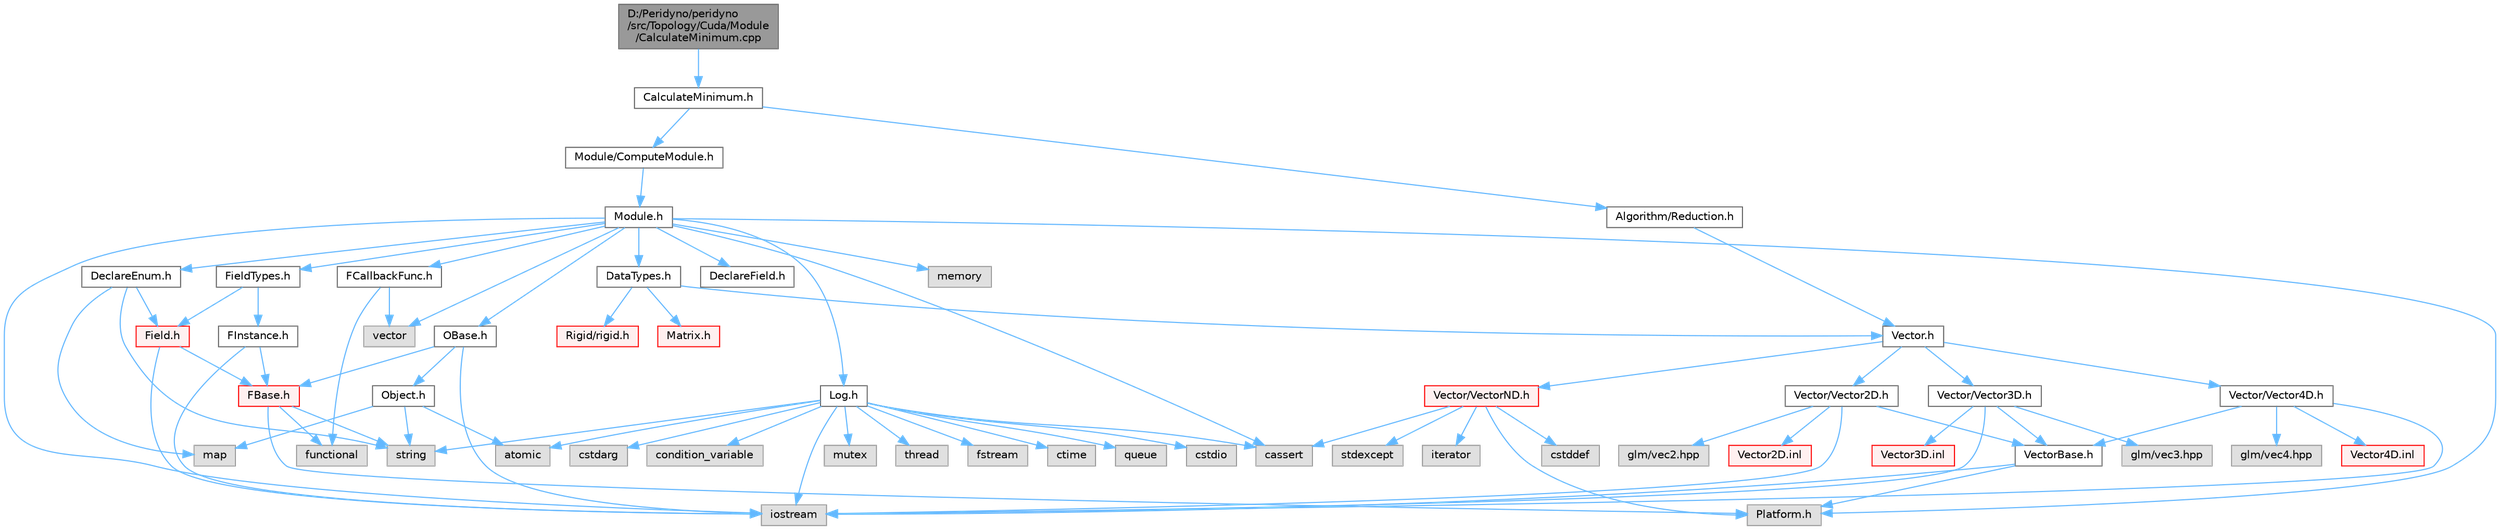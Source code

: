 digraph "D:/Peridyno/peridyno/src/Topology/Cuda/Module/CalculateMinimum.cpp"
{
 // LATEX_PDF_SIZE
  bgcolor="transparent";
  edge [fontname=Helvetica,fontsize=10,labelfontname=Helvetica,labelfontsize=10];
  node [fontname=Helvetica,fontsize=10,shape=box,height=0.2,width=0.4];
  Node1 [id="Node000001",label="D:/Peridyno/peridyno\l/src/Topology/Cuda/Module\l/CalculateMinimum.cpp",height=0.2,width=0.4,color="gray40", fillcolor="grey60", style="filled", fontcolor="black",tooltip=" "];
  Node1 -> Node2 [id="edge1_Node000001_Node000002",color="steelblue1",style="solid",tooltip=" "];
  Node2 [id="Node000002",label="CalculateMinimum.h",height=0.2,width=0.4,color="grey40", fillcolor="white", style="filled",URL="$_calculate_minimum_8h.html",tooltip=" "];
  Node2 -> Node3 [id="edge2_Node000002_Node000003",color="steelblue1",style="solid",tooltip=" "];
  Node3 [id="Node000003",label="Module/ComputeModule.h",height=0.2,width=0.4,color="grey40", fillcolor="white", style="filled",URL="$_compute_module_8h.html",tooltip=" "];
  Node3 -> Node4 [id="edge3_Node000003_Node000004",color="steelblue1",style="solid",tooltip=" "];
  Node4 [id="Node000004",label="Module.h",height=0.2,width=0.4,color="grey40", fillcolor="white", style="filled",URL="$_module_8h.html",tooltip=" "];
  Node4 -> Node5 [id="edge4_Node000004_Node000005",color="steelblue1",style="solid",tooltip=" "];
  Node5 [id="Node000005",label="Platform.h",height=0.2,width=0.4,color="grey60", fillcolor="#E0E0E0", style="filled",tooltip=" "];
  Node4 -> Node6 [id="edge5_Node000004_Node000006",color="steelblue1",style="solid",tooltip=" "];
  Node6 [id="Node000006",label="memory",height=0.2,width=0.4,color="grey60", fillcolor="#E0E0E0", style="filled",tooltip=" "];
  Node4 -> Node7 [id="edge6_Node000004_Node000007",color="steelblue1",style="solid",tooltip=" "];
  Node7 [id="Node000007",label="vector",height=0.2,width=0.4,color="grey60", fillcolor="#E0E0E0", style="filled",tooltip=" "];
  Node4 -> Node8 [id="edge7_Node000004_Node000008",color="steelblue1",style="solid",tooltip=" "];
  Node8 [id="Node000008",label="cassert",height=0.2,width=0.4,color="grey60", fillcolor="#E0E0E0", style="filled",tooltip=" "];
  Node4 -> Node9 [id="edge8_Node000004_Node000009",color="steelblue1",style="solid",tooltip=" "];
  Node9 [id="Node000009",label="iostream",height=0.2,width=0.4,color="grey60", fillcolor="#E0E0E0", style="filled",tooltip=" "];
  Node4 -> Node10 [id="edge9_Node000004_Node000010",color="steelblue1",style="solid",tooltip=" "];
  Node10 [id="Node000010",label="OBase.h",height=0.2,width=0.4,color="grey40", fillcolor="white", style="filled",URL="$_o_base_8h.html",tooltip=" "];
  Node10 -> Node9 [id="edge10_Node000010_Node000009",color="steelblue1",style="solid",tooltip=" "];
  Node10 -> Node11 [id="edge11_Node000010_Node000011",color="steelblue1",style="solid",tooltip=" "];
  Node11 [id="Node000011",label="FBase.h",height=0.2,width=0.4,color="red", fillcolor="#FFF0F0", style="filled",URL="$_f_base_8h.html",tooltip=" "];
  Node11 -> Node5 [id="edge12_Node000011_Node000005",color="steelblue1",style="solid",tooltip=" "];
  Node11 -> Node14 [id="edge13_Node000011_Node000014",color="steelblue1",style="solid",tooltip=" "];
  Node14 [id="Node000014",label="string",height=0.2,width=0.4,color="grey60", fillcolor="#E0E0E0", style="filled",tooltip=" "];
  Node11 -> Node15 [id="edge14_Node000011_Node000015",color="steelblue1",style="solid",tooltip=" "];
  Node15 [id="Node000015",label="functional",height=0.2,width=0.4,color="grey60", fillcolor="#E0E0E0", style="filled",tooltip=" "];
  Node10 -> Node17 [id="edge15_Node000010_Node000017",color="steelblue1",style="solid",tooltip=" "];
  Node17 [id="Node000017",label="Object.h",height=0.2,width=0.4,color="grey40", fillcolor="white", style="filled",URL="$_object_8h.html",tooltip=" "];
  Node17 -> Node14 [id="edge16_Node000017_Node000014",color="steelblue1",style="solid",tooltip=" "];
  Node17 -> Node18 [id="edge17_Node000017_Node000018",color="steelblue1",style="solid",tooltip=" "];
  Node18 [id="Node000018",label="atomic",height=0.2,width=0.4,color="grey60", fillcolor="#E0E0E0", style="filled",tooltip=" "];
  Node17 -> Node19 [id="edge18_Node000017_Node000019",color="steelblue1",style="solid",tooltip=" "];
  Node19 [id="Node000019",label="map",height=0.2,width=0.4,color="grey60", fillcolor="#E0E0E0", style="filled",tooltip=" "];
  Node4 -> Node20 [id="edge19_Node000004_Node000020",color="steelblue1",style="solid",tooltip=" "];
  Node20 [id="Node000020",label="Log.h",height=0.2,width=0.4,color="grey40", fillcolor="white", style="filled",URL="$_log_8h.html",tooltip=" "];
  Node20 -> Node21 [id="edge20_Node000020_Node000021",color="steelblue1",style="solid",tooltip=" "];
  Node21 [id="Node000021",label="mutex",height=0.2,width=0.4,color="grey60", fillcolor="#E0E0E0", style="filled",tooltip=" "];
  Node20 -> Node22 [id="edge21_Node000020_Node000022",color="steelblue1",style="solid",tooltip=" "];
  Node22 [id="Node000022",label="thread",height=0.2,width=0.4,color="grey60", fillcolor="#E0E0E0", style="filled",tooltip=" "];
  Node20 -> Node14 [id="edge22_Node000020_Node000014",color="steelblue1",style="solid",tooltip=" "];
  Node20 -> Node23 [id="edge23_Node000020_Node000023",color="steelblue1",style="solid",tooltip=" "];
  Node23 [id="Node000023",label="fstream",height=0.2,width=0.4,color="grey60", fillcolor="#E0E0E0", style="filled",tooltip=" "];
  Node20 -> Node9 [id="edge24_Node000020_Node000009",color="steelblue1",style="solid",tooltip=" "];
  Node20 -> Node24 [id="edge25_Node000020_Node000024",color="steelblue1",style="solid",tooltip=" "];
  Node24 [id="Node000024",label="ctime",height=0.2,width=0.4,color="grey60", fillcolor="#E0E0E0", style="filled",tooltip=" "];
  Node20 -> Node25 [id="edge26_Node000020_Node000025",color="steelblue1",style="solid",tooltip=" "];
  Node25 [id="Node000025",label="queue",height=0.2,width=0.4,color="grey60", fillcolor="#E0E0E0", style="filled",tooltip=" "];
  Node20 -> Node26 [id="edge27_Node000020_Node000026",color="steelblue1",style="solid",tooltip=" "];
  Node26 [id="Node000026",label="cstdio",height=0.2,width=0.4,color="grey60", fillcolor="#E0E0E0", style="filled",tooltip=" "];
  Node20 -> Node8 [id="edge28_Node000020_Node000008",color="steelblue1",style="solid",tooltip=" "];
  Node20 -> Node27 [id="edge29_Node000020_Node000027",color="steelblue1",style="solid",tooltip=" "];
  Node27 [id="Node000027",label="cstdarg",height=0.2,width=0.4,color="grey60", fillcolor="#E0E0E0", style="filled",tooltip=" "];
  Node20 -> Node18 [id="edge30_Node000020_Node000018",color="steelblue1",style="solid",tooltip=" "];
  Node20 -> Node28 [id="edge31_Node000020_Node000028",color="steelblue1",style="solid",tooltip=" "];
  Node28 [id="Node000028",label="condition_variable",height=0.2,width=0.4,color="grey60", fillcolor="#E0E0E0", style="filled",tooltip=" "];
  Node4 -> Node29 [id="edge32_Node000004_Node000029",color="steelblue1",style="solid",tooltip=" "];
  Node29 [id="Node000029",label="DataTypes.h",height=0.2,width=0.4,color="grey40", fillcolor="white", style="filled",URL="$_data_types_8h.html",tooltip=" "];
  Node29 -> Node30 [id="edge33_Node000029_Node000030",color="steelblue1",style="solid",tooltip=" "];
  Node30 [id="Node000030",label="Vector.h",height=0.2,width=0.4,color="grey40", fillcolor="white", style="filled",URL="$_vector_8h.html",tooltip=" "];
  Node30 -> Node31 [id="edge34_Node000030_Node000031",color="steelblue1",style="solid",tooltip=" "];
  Node31 [id="Node000031",label="Vector/Vector2D.h",height=0.2,width=0.4,color="grey40", fillcolor="white", style="filled",URL="$_vector2_d_8h.html",tooltip=" "];
  Node31 -> Node32 [id="edge35_Node000031_Node000032",color="steelblue1",style="solid",tooltip=" "];
  Node32 [id="Node000032",label="glm/vec2.hpp",height=0.2,width=0.4,color="grey60", fillcolor="#E0E0E0", style="filled",tooltip=" "];
  Node31 -> Node9 [id="edge36_Node000031_Node000009",color="steelblue1",style="solid",tooltip=" "];
  Node31 -> Node33 [id="edge37_Node000031_Node000033",color="steelblue1",style="solid",tooltip=" "];
  Node33 [id="Node000033",label="VectorBase.h",height=0.2,width=0.4,color="grey40", fillcolor="white", style="filled",URL="$_vector_base_8h.html",tooltip=" "];
  Node33 -> Node9 [id="edge38_Node000033_Node000009",color="steelblue1",style="solid",tooltip=" "];
  Node33 -> Node5 [id="edge39_Node000033_Node000005",color="steelblue1",style="solid",tooltip=" "];
  Node31 -> Node34 [id="edge40_Node000031_Node000034",color="steelblue1",style="solid",tooltip=" "];
  Node34 [id="Node000034",label="Vector2D.inl",height=0.2,width=0.4,color="red", fillcolor="#FFF0F0", style="filled",URL="$_vector2_d_8inl.html",tooltip=" "];
  Node30 -> Node37 [id="edge41_Node000030_Node000037",color="steelblue1",style="solid",tooltip=" "];
  Node37 [id="Node000037",label="Vector/Vector3D.h",height=0.2,width=0.4,color="grey40", fillcolor="white", style="filled",URL="$_vector3_d_8h.html",tooltip=" "];
  Node37 -> Node38 [id="edge42_Node000037_Node000038",color="steelblue1",style="solid",tooltip=" "];
  Node38 [id="Node000038",label="glm/vec3.hpp",height=0.2,width=0.4,color="grey60", fillcolor="#E0E0E0", style="filled",tooltip=" "];
  Node37 -> Node9 [id="edge43_Node000037_Node000009",color="steelblue1",style="solid",tooltip=" "];
  Node37 -> Node33 [id="edge44_Node000037_Node000033",color="steelblue1",style="solid",tooltip=" "];
  Node37 -> Node39 [id="edge45_Node000037_Node000039",color="steelblue1",style="solid",tooltip=" "];
  Node39 [id="Node000039",label="Vector3D.inl",height=0.2,width=0.4,color="red", fillcolor="#FFF0F0", style="filled",URL="$_vector3_d_8inl.html",tooltip=" "];
  Node30 -> Node40 [id="edge46_Node000030_Node000040",color="steelblue1",style="solid",tooltip=" "];
  Node40 [id="Node000040",label="Vector/Vector4D.h",height=0.2,width=0.4,color="grey40", fillcolor="white", style="filled",URL="$_vector4_d_8h.html",tooltip=" "];
  Node40 -> Node41 [id="edge47_Node000040_Node000041",color="steelblue1",style="solid",tooltip=" "];
  Node41 [id="Node000041",label="glm/vec4.hpp",height=0.2,width=0.4,color="grey60", fillcolor="#E0E0E0", style="filled",tooltip=" "];
  Node40 -> Node9 [id="edge48_Node000040_Node000009",color="steelblue1",style="solid",tooltip=" "];
  Node40 -> Node33 [id="edge49_Node000040_Node000033",color="steelblue1",style="solid",tooltip=" "];
  Node40 -> Node42 [id="edge50_Node000040_Node000042",color="steelblue1",style="solid",tooltip=" "];
  Node42 [id="Node000042",label="Vector4D.inl",height=0.2,width=0.4,color="red", fillcolor="#FFF0F0", style="filled",URL="$_vector4_d_8inl.html",tooltip=" "];
  Node30 -> Node43 [id="edge51_Node000030_Node000043",color="steelblue1",style="solid",tooltip=" "];
  Node43 [id="Node000043",label="Vector/VectorND.h",height=0.2,width=0.4,color="red", fillcolor="#FFF0F0", style="filled",URL="$_vector_n_d_8h.html",tooltip=" "];
  Node43 -> Node44 [id="edge52_Node000043_Node000044",color="steelblue1",style="solid",tooltip=" "];
  Node44 [id="Node000044",label="cstddef",height=0.2,width=0.4,color="grey60", fillcolor="#E0E0E0", style="filled",tooltip=" "];
  Node43 -> Node45 [id="edge53_Node000043_Node000045",color="steelblue1",style="solid",tooltip=" "];
  Node45 [id="Node000045",label="stdexcept",height=0.2,width=0.4,color="grey60", fillcolor="#E0E0E0", style="filled",tooltip=" "];
  Node43 -> Node46 [id="edge54_Node000043_Node000046",color="steelblue1",style="solid",tooltip=" "];
  Node46 [id="Node000046",label="iterator",height=0.2,width=0.4,color="grey60", fillcolor="#E0E0E0", style="filled",tooltip=" "];
  Node43 -> Node8 [id="edge55_Node000043_Node000008",color="steelblue1",style="solid",tooltip=" "];
  Node43 -> Node5 [id="edge56_Node000043_Node000005",color="steelblue1",style="solid",tooltip=" "];
  Node29 -> Node49 [id="edge57_Node000029_Node000049",color="steelblue1",style="solid",tooltip=" "];
  Node49 [id="Node000049",label="Matrix.h",height=0.2,width=0.4,color="red", fillcolor="#FFF0F0", style="filled",URL="$_matrix_8h.html",tooltip=" "];
  Node29 -> Node66 [id="edge58_Node000029_Node000066",color="steelblue1",style="solid",tooltip=" "];
  Node66 [id="Node000066",label="Rigid/rigid.h",height=0.2,width=0.4,color="red", fillcolor="#FFF0F0", style="filled",URL="$rigid_8h.html",tooltip=" "];
  Node4 -> Node70 [id="edge59_Node000004_Node000070",color="steelblue1",style="solid",tooltip=" "];
  Node70 [id="Node000070",label="DeclareEnum.h",height=0.2,width=0.4,color="grey40", fillcolor="white", style="filled",URL="$_declare_enum_8h.html",tooltip=" "];
  Node70 -> Node19 [id="edge60_Node000070_Node000019",color="steelblue1",style="solid",tooltip=" "];
  Node70 -> Node14 [id="edge61_Node000070_Node000014",color="steelblue1",style="solid",tooltip=" "];
  Node70 -> Node71 [id="edge62_Node000070_Node000071",color="steelblue1",style="solid",tooltip=" "];
  Node71 [id="Node000071",label="Field.h",height=0.2,width=0.4,color="red", fillcolor="#FFF0F0", style="filled",URL="$_field_8h.html",tooltip=" "];
  Node71 -> Node9 [id="edge63_Node000071_Node000009",color="steelblue1",style="solid",tooltip=" "];
  Node71 -> Node11 [id="edge64_Node000071_Node000011",color="steelblue1",style="solid",tooltip=" "];
  Node4 -> Node85 [id="edge65_Node000004_Node000085",color="steelblue1",style="solid",tooltip=" "];
  Node85 [id="Node000085",label="DeclareField.h",height=0.2,width=0.4,color="grey40", fillcolor="white", style="filled",URL="$_declare_field_8h.html",tooltip=" "];
  Node4 -> Node86 [id="edge66_Node000004_Node000086",color="steelblue1",style="solid",tooltip=" "];
  Node86 [id="Node000086",label="FCallbackFunc.h",height=0.2,width=0.4,color="grey40", fillcolor="white", style="filled",URL="$_f_callback_func_8h.html",tooltip=" "];
  Node86 -> Node7 [id="edge67_Node000086_Node000007",color="steelblue1",style="solid",tooltip=" "];
  Node86 -> Node15 [id="edge68_Node000086_Node000015",color="steelblue1",style="solid",tooltip=" "];
  Node4 -> Node87 [id="edge69_Node000004_Node000087",color="steelblue1",style="solid",tooltip=" "];
  Node87 [id="Node000087",label="FieldTypes.h",height=0.2,width=0.4,color="grey40", fillcolor="white", style="filled",URL="$_field_types_8h.html",tooltip=" "];
  Node87 -> Node71 [id="edge70_Node000087_Node000071",color="steelblue1",style="solid",tooltip=" "];
  Node87 -> Node88 [id="edge71_Node000087_Node000088",color="steelblue1",style="solid",tooltip=" "];
  Node88 [id="Node000088",label="FInstance.h",height=0.2,width=0.4,color="grey40", fillcolor="white", style="filled",URL="$_f_instance_8h.html",tooltip=" "];
  Node88 -> Node9 [id="edge72_Node000088_Node000009",color="steelblue1",style="solid",tooltip=" "];
  Node88 -> Node11 [id="edge73_Node000088_Node000011",color="steelblue1",style="solid",tooltip=" "];
  Node2 -> Node89 [id="edge74_Node000002_Node000089",color="steelblue1",style="solid",tooltip=" "];
  Node89 [id="Node000089",label="Algorithm/Reduction.h",height=0.2,width=0.4,color="grey40", fillcolor="white", style="filled",URL="$_reduction_8h.html",tooltip=" "];
  Node89 -> Node30 [id="edge75_Node000089_Node000030",color="steelblue1",style="solid",tooltip=" "];
}
